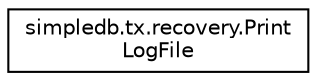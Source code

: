 digraph "Graphical Class Hierarchy"
{
  edge [fontname="Helvetica",fontsize="10",labelfontname="Helvetica",labelfontsize="10"];
  node [fontname="Helvetica",fontsize="10",shape=record];
  rankdir="LR";
  Node0 [label="simpledb.tx.recovery.Print\lLogFile",height=0.2,width=0.4,color="black", fillcolor="white", style="filled",URL="$classsimpledb_1_1tx_1_1recovery_1_1PrintLogFile.html"];
}
